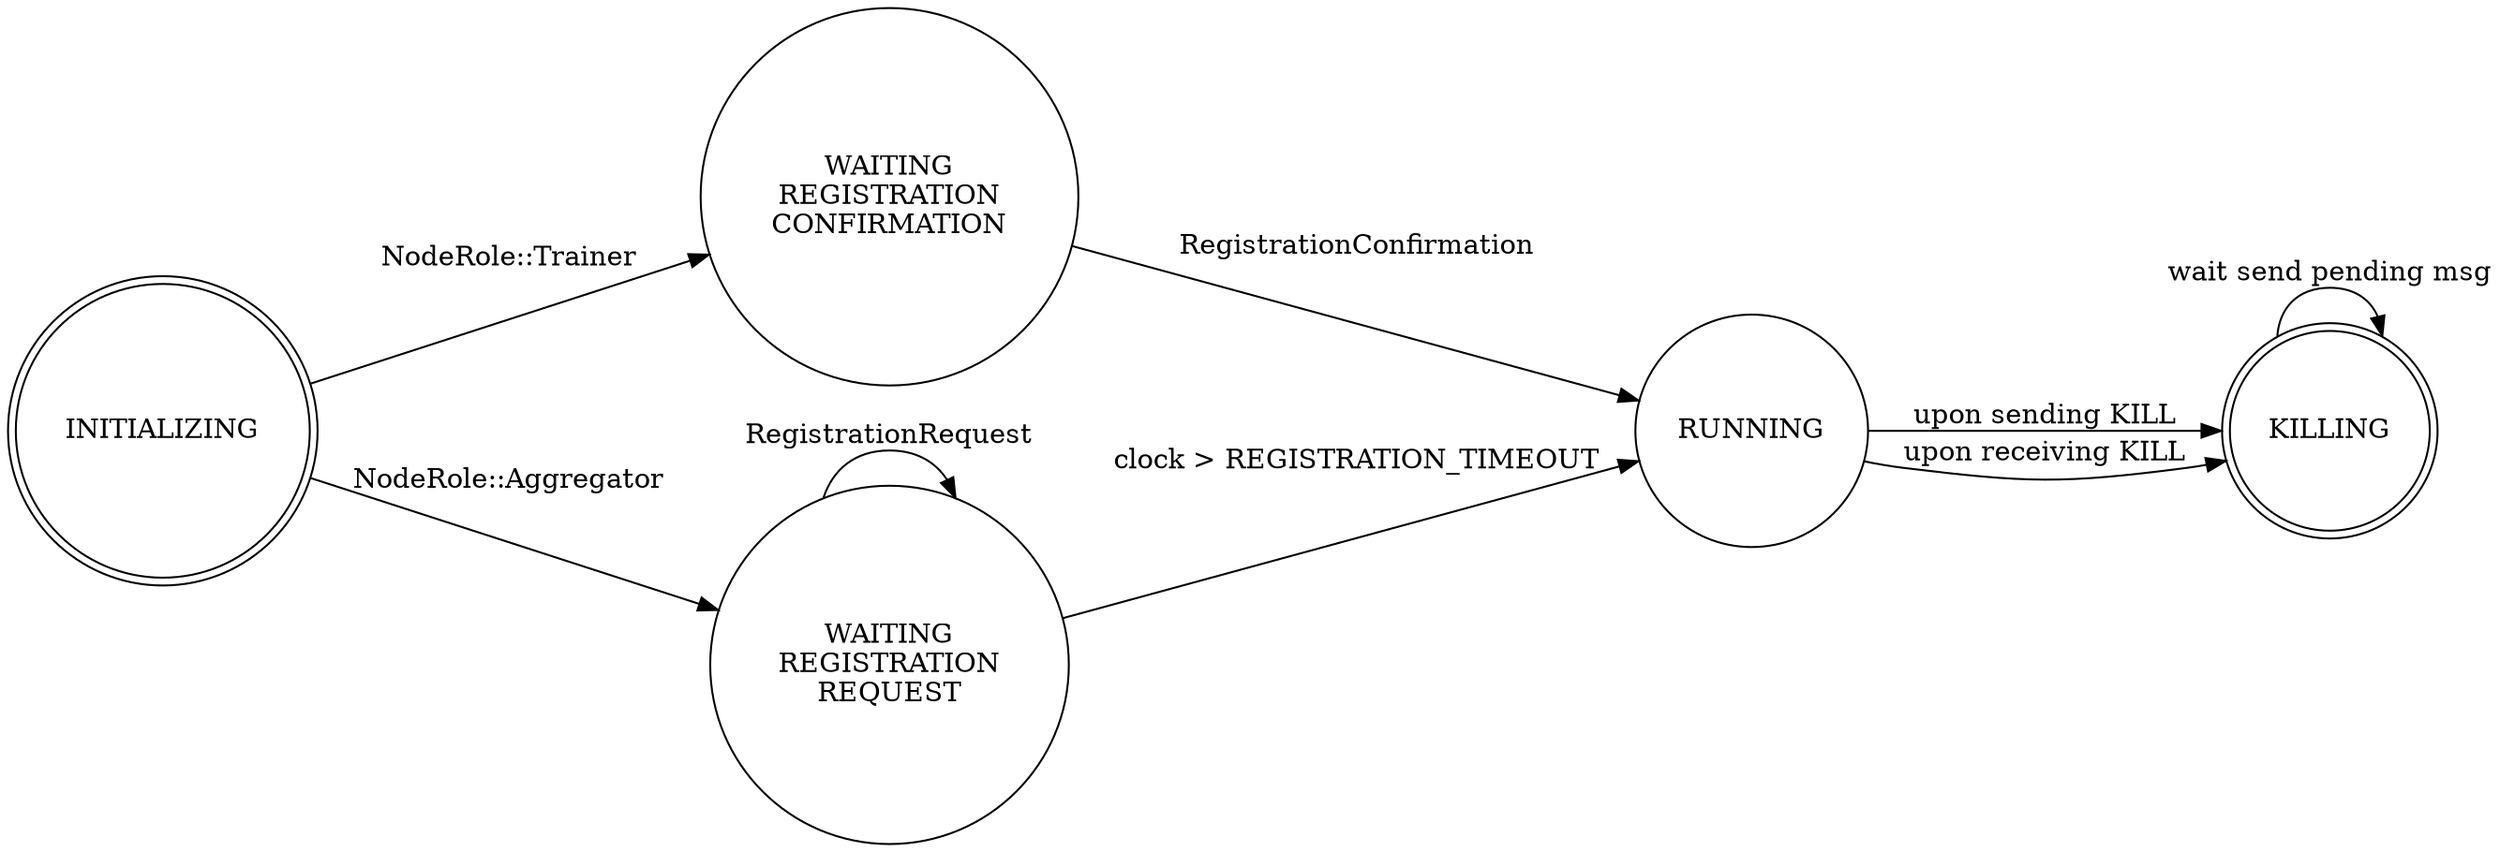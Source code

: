 digraph NetworkManagerAutomaton {
	rankdir=LR;
	node [shape = doublecircle]; 0 4;
	node [shape = circle];


    0 [label="INITIALIZING"];
    1 [label="WAITING\nREGISTRATION\nCONFIRMATION"];
    2 [label="WAITING\nREGISTRATION\nREQUEST"];
    3 [label="RUNNING"];
    4 [label="KILLING"];

    0->1 [label="NodeRole::Trainer"];
    0->2 [label="NodeRole::Aggregator"];
    1->3 [label="RegistrationConfirmation"];
    2->2 [label="RegistrationRequest"];
    2->3 [label="clock > REGISTRATION_TIMEOUT"];
    3->4 [label="upon sending KILL"];
    3->4 [label="upon receiving KILL"];
    4->4 [label="wait send pending msg"];
}
